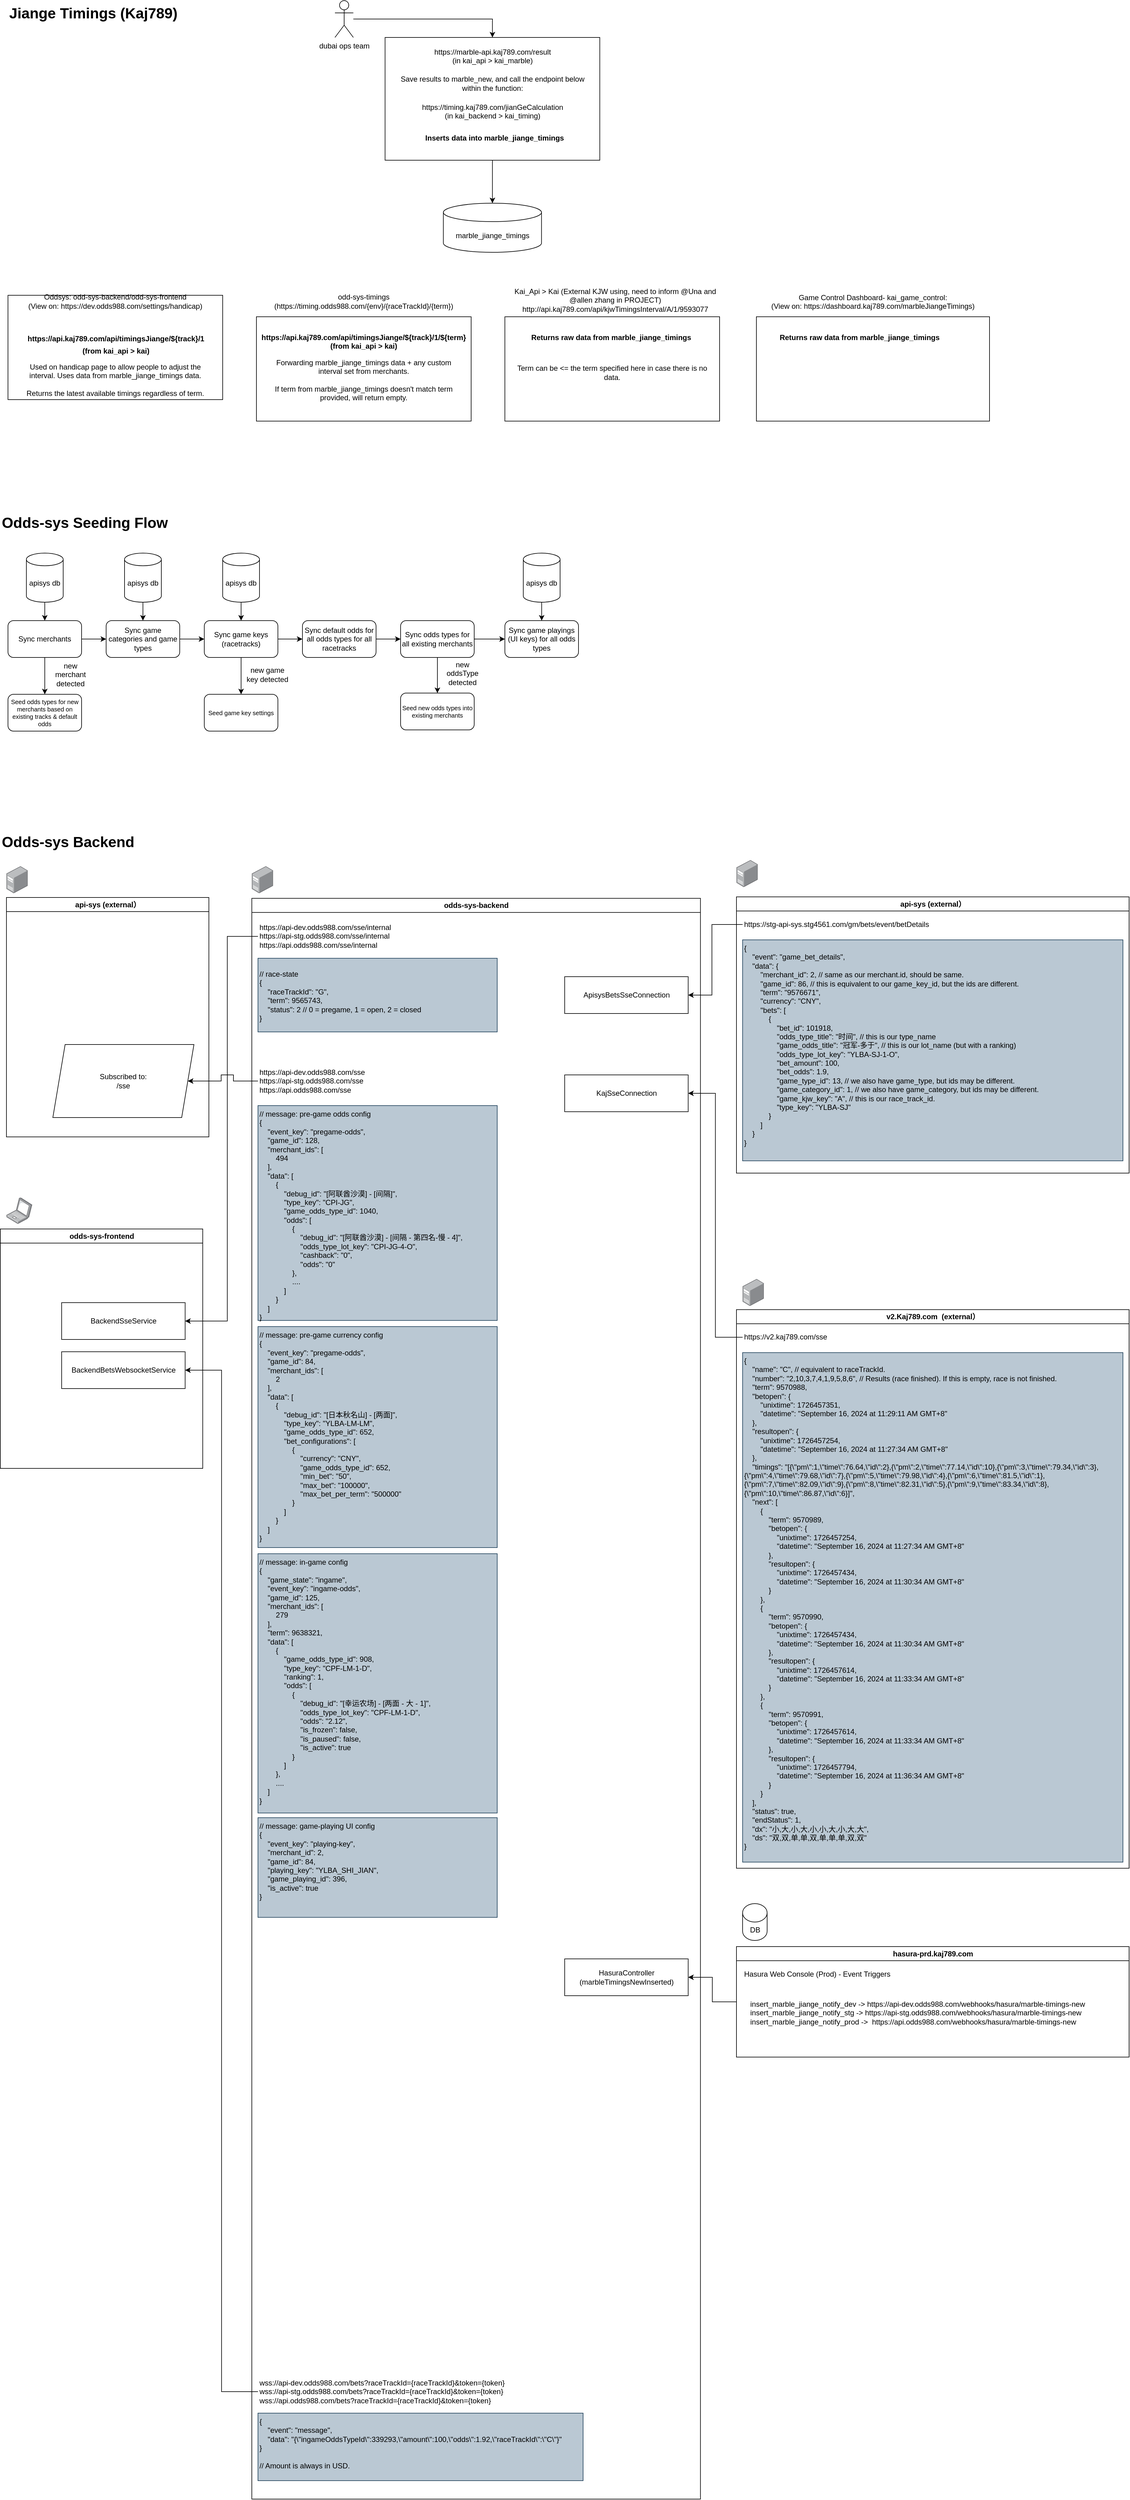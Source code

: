 <mxfile version="26.1.1">
  <diagram name="Page-1" id="a9Bd8awxfXG4mOf1hPGa">
    <mxGraphModel dx="7570" dy="5650" grid="1" gridSize="10" guides="1" tooltips="1" connect="1" arrows="1" fold="1" page="1" pageScale="1" pageWidth="850" pageHeight="1100" math="0" shadow="0">
      <root>
        <mxCell id="0" />
        <mxCell id="1" parent="0" />
        <mxCell id="6cosJ_ruShOTFv7M89cE-29" value="" style="rounded=0;whiteSpace=wrap;html=1;fontSize=11;" parent="1" vertex="1">
          <mxGeometry x="-85.29" y="-1550" width="350" height="200" as="geometry" />
        </mxCell>
        <mxCell id="RhFKpbfhdEMoOrh1-Fe3-15" value="odds-sys-backend" style="swimlane;whiteSpace=wrap;html=1;startSize=23;" parent="1" vertex="1">
          <mxGeometry x="-302.5" y="-147.6" width="731.3" height="2607.6" as="geometry" />
        </mxCell>
        <mxCell id="RhFKpbfhdEMoOrh1-Fe3-17" value="KajSseConnection" style="rounded=0;whiteSpace=wrap;html=1;" parent="RhFKpbfhdEMoOrh1-Fe3-15" vertex="1">
          <mxGeometry x="510" y="287.6" width="201.3" height="60" as="geometry" />
        </mxCell>
        <mxCell id="RhFKpbfhdEMoOrh1-Fe3-18" value="https://api-dev.odds988.com/sse/internal&lt;br&gt;https://api-stg.odds988.com/sse/internal&lt;br&gt;https://api.odds988.com/sse/internal" style="text;align=left;verticalAlign=middle;whiteSpace=wrap;rounded=0;html=1;" parent="RhFKpbfhdEMoOrh1-Fe3-15" vertex="1">
          <mxGeometry x="10" y="32" width="260" height="60" as="geometry" />
        </mxCell>
        <mxCell id="12gwARSlPllt_peua3XU-6" value="&lt;p style=&quot;&quot;&gt;&lt;font face=&quot;Helvetica&quot;&gt;&lt;span style=&quot;white-space: pre;&quot;&gt;// race-state&lt;br&gt;{&lt;br&gt;&lt;/span&gt;&lt;span style=&quot;white-space: pre;&quot;&gt;    &quot;raceTrackId&quot;: &quot;G&quot;,&lt;br&gt;&lt;/span&gt;&lt;span style=&quot;white-space: pre;&quot;&gt;    &quot;term&quot;: 9565743,&lt;br&gt;&lt;/span&gt;&lt;span style=&quot;white-space: pre;&quot;&gt;    &quot;status&quot;: 2 // 0 = pregame, 1 = open, 2 = closed&lt;br/&gt;&lt;/span&gt;&lt;span style=&quot;white-space: pre;&quot;&gt;}&lt;/span&gt;&lt;/font&gt;&lt;/p&gt;" style="text;overflow=hidden;rounded=0;whiteSpace=wrap;fillColor=#bac8d3;strokeColor=#23445d;html=1;fontColor=default;" parent="RhFKpbfhdEMoOrh1-Fe3-15" vertex="1">
          <mxGeometry x="10" y="97.6" width="390" height="120" as="geometry" />
        </mxCell>
        <mxCell id="12gwARSlPllt_peua3XU-7" value="// message: pre-game odds config&lt;br&gt;&lt;div&gt;{&lt;/div&gt;&lt;div&gt;&amp;nbsp; &amp;nbsp; &quot;event_key&quot;: &quot;pregame-odds&quot;,&lt;/div&gt;&lt;div&gt;&amp;nbsp; &amp;nbsp; &quot;game_id&quot;: 128,&lt;/div&gt;&lt;div&gt;&amp;nbsp; &amp;nbsp; &quot;merchant_ids&quot;: [&lt;/div&gt;&lt;div&gt;&amp;nbsp; &amp;nbsp; &amp;nbsp; &amp;nbsp; 494&lt;/div&gt;&lt;div&gt;&amp;nbsp; &amp;nbsp; ],&lt;/div&gt;&lt;div&gt;&amp;nbsp; &amp;nbsp; &quot;data&quot;: [&lt;/div&gt;&lt;div&gt;&amp;nbsp; &amp;nbsp; &amp;nbsp; &amp;nbsp; {&lt;/div&gt;&lt;div&gt;&amp;nbsp; &amp;nbsp; &amp;nbsp; &amp;nbsp; &amp;nbsp; &amp;nbsp; &quot;debug_id&quot;: &quot;[阿联酋沙漠] - [间隔]&quot;,&lt;/div&gt;&lt;div&gt;&amp;nbsp; &amp;nbsp; &amp;nbsp; &amp;nbsp; &amp;nbsp; &amp;nbsp; &quot;type_key&quot;: &quot;CPI-JG&quot;,&lt;/div&gt;&lt;div&gt;&amp;nbsp; &amp;nbsp; &amp;nbsp; &amp;nbsp; &amp;nbsp; &amp;nbsp; &quot;game_odds_type_id&quot;: 1040,&lt;/div&gt;&lt;div&gt;&amp;nbsp; &amp;nbsp; &amp;nbsp; &amp;nbsp; &amp;nbsp; &amp;nbsp; &quot;odds&quot;: [&lt;/div&gt;&lt;div&gt;&amp;nbsp; &amp;nbsp; &amp;nbsp; &amp;nbsp; &amp;nbsp; &amp;nbsp; &amp;nbsp; &amp;nbsp; {&lt;/div&gt;&lt;div&gt;&amp;nbsp; &amp;nbsp; &amp;nbsp; &amp;nbsp; &amp;nbsp; &amp;nbsp; &amp;nbsp; &amp;nbsp; &amp;nbsp; &amp;nbsp; &quot;debug_id&quot;: &quot;[阿联酋沙漠] - [间隔 - 第四名-慢 - 4]&quot;,&lt;/div&gt;&lt;div&gt;&amp;nbsp; &amp;nbsp; &amp;nbsp; &amp;nbsp; &amp;nbsp; &amp;nbsp; &amp;nbsp; &amp;nbsp; &amp;nbsp; &amp;nbsp; &quot;odds_type_lot_key&quot;: &quot;CPI-JG-4-O&quot;,&lt;/div&gt;&lt;div&gt;&amp;nbsp; &amp;nbsp; &amp;nbsp; &amp;nbsp; &amp;nbsp; &amp;nbsp; &amp;nbsp; &amp;nbsp; &amp;nbsp; &amp;nbsp; &quot;cashback&quot;: &quot;0&quot;,&lt;/div&gt;&lt;div&gt;&amp;nbsp; &amp;nbsp; &amp;nbsp; &amp;nbsp; &amp;nbsp; &amp;nbsp; &amp;nbsp; &amp;nbsp; &amp;nbsp; &amp;nbsp; &quot;odds&quot;: &quot;0&quot;&lt;/div&gt;&lt;div&gt;&amp;nbsp; &amp;nbsp; &amp;nbsp; &amp;nbsp; &amp;nbsp; &amp;nbsp; &amp;nbsp; &amp;nbsp; },&lt;/div&gt;&lt;div&gt;&amp;nbsp; &amp;nbsp; &amp;nbsp; &amp;nbsp; &amp;nbsp; &amp;nbsp; &amp;nbsp; &amp;nbsp; ....&lt;/div&gt;&lt;div&gt;&amp;nbsp; &amp;nbsp; &amp;nbsp; &amp;nbsp; &amp;nbsp; &amp;nbsp; ]&lt;/div&gt;&lt;div&gt;&amp;nbsp; &amp;nbsp; &amp;nbsp; &amp;nbsp; }&lt;/div&gt;&lt;div&gt;&amp;nbsp; &amp;nbsp; ]&lt;/div&gt;&lt;div&gt;}&lt;/div&gt;" style="text;overflow=hidden;rounded=0;whiteSpace=wrap;fillColor=#bac8d3;strokeColor=#23445d;html=1;" parent="RhFKpbfhdEMoOrh1-Fe3-15" vertex="1">
          <mxGeometry x="10" y="337.6" width="390" height="350" as="geometry" />
        </mxCell>
        <mxCell id="12gwARSlPllt_peua3XU-8" value="// message: pre-game currency config&lt;br&gt;&lt;div&gt;{&lt;/div&gt;&lt;div&gt;&amp;nbsp; &amp;nbsp; &quot;event_key&quot;: &quot;pregame-odds&quot;,&lt;/div&gt;&lt;div&gt;&amp;nbsp; &amp;nbsp; &quot;game_id&quot;: 84,&lt;/div&gt;&lt;div&gt;&amp;nbsp; &amp;nbsp; &quot;merchant_ids&quot;: [&lt;/div&gt;&lt;div&gt;&amp;nbsp; &amp;nbsp; &amp;nbsp; &amp;nbsp; 2&lt;/div&gt;&lt;div&gt;&amp;nbsp; &amp;nbsp; ],&lt;/div&gt;&lt;div&gt;&amp;nbsp; &amp;nbsp; &quot;data&quot;: [&lt;/div&gt;&lt;div&gt;&amp;nbsp; &amp;nbsp; &amp;nbsp; &amp;nbsp; {&lt;/div&gt;&lt;div&gt;&amp;nbsp; &amp;nbsp; &amp;nbsp; &amp;nbsp; &amp;nbsp; &amp;nbsp; &quot;debug_id&quot;: &quot;[日本秋名山] - [两面]&quot;,&lt;/div&gt;&lt;div&gt;&amp;nbsp; &amp;nbsp; &amp;nbsp; &amp;nbsp; &amp;nbsp; &amp;nbsp; &quot;type_key&quot;: &quot;YLBA-LM-LM&quot;,&lt;/div&gt;&lt;div&gt;&amp;nbsp; &amp;nbsp; &amp;nbsp; &amp;nbsp; &amp;nbsp; &amp;nbsp; &quot;game_odds_type_id&quot;: 652,&lt;/div&gt;&lt;div&gt;&amp;nbsp; &amp;nbsp; &amp;nbsp; &amp;nbsp; &amp;nbsp; &amp;nbsp; &quot;bet_configurations&quot;: [&lt;/div&gt;&lt;div&gt;&amp;nbsp; &amp;nbsp; &amp;nbsp; &amp;nbsp; &amp;nbsp; &amp;nbsp; &amp;nbsp; &amp;nbsp; {&lt;/div&gt;&lt;div&gt;&amp;nbsp; &amp;nbsp; &amp;nbsp; &amp;nbsp; &amp;nbsp; &amp;nbsp; &amp;nbsp; &amp;nbsp; &amp;nbsp; &amp;nbsp; &quot;currency&quot;: &quot;CNY&quot;,&lt;/div&gt;&lt;div&gt;&amp;nbsp; &amp;nbsp; &amp;nbsp; &amp;nbsp; &amp;nbsp; &amp;nbsp; &amp;nbsp; &amp;nbsp; &amp;nbsp; &amp;nbsp; &quot;game_odds_type_id&quot;: 652,&lt;/div&gt;&lt;div&gt;&amp;nbsp; &amp;nbsp; &amp;nbsp; &amp;nbsp; &amp;nbsp; &amp;nbsp; &amp;nbsp; &amp;nbsp; &amp;nbsp; &amp;nbsp; &quot;min_bet&quot;: &quot;50&quot;,&lt;/div&gt;&lt;div&gt;&amp;nbsp; &amp;nbsp; &amp;nbsp; &amp;nbsp; &amp;nbsp; &amp;nbsp; &amp;nbsp; &amp;nbsp; &amp;nbsp; &amp;nbsp; &quot;max_bet&quot;: &quot;100000&quot;,&lt;/div&gt;&lt;div&gt;&amp;nbsp; &amp;nbsp; &amp;nbsp; &amp;nbsp; &amp;nbsp; &amp;nbsp; &amp;nbsp; &amp;nbsp; &amp;nbsp; &amp;nbsp; &quot;max_bet_per_term&quot;: &quot;500000&quot;&lt;/div&gt;&lt;div&gt;&amp;nbsp; &amp;nbsp; &amp;nbsp; &amp;nbsp; &amp;nbsp; &amp;nbsp; &amp;nbsp; &amp;nbsp; }&lt;/div&gt;&lt;div&gt;&amp;nbsp; &amp;nbsp; &amp;nbsp; &amp;nbsp; &amp;nbsp; &amp;nbsp; ]&lt;/div&gt;&lt;div&gt;&amp;nbsp; &amp;nbsp; &amp;nbsp; &amp;nbsp; }&lt;/div&gt;&lt;div&gt;&amp;nbsp; &amp;nbsp; ]&lt;/div&gt;&lt;div&gt;}&lt;/div&gt;" style="text;overflow=hidden;rounded=0;whiteSpace=wrap;fillColor=#bac8d3;strokeColor=#23445d;html=1;" parent="RhFKpbfhdEMoOrh1-Fe3-15" vertex="1">
          <mxGeometry x="10" y="697.6" width="390" height="360" as="geometry" />
        </mxCell>
        <mxCell id="12gwARSlPllt_peua3XU-9" value="// message: in-game config&lt;br&gt;&lt;div&gt;&lt;div&gt;{&lt;/div&gt;&lt;div&gt;&amp;nbsp; &amp;nbsp; &quot;game_state&quot;: &quot;ingame&quot;,&lt;/div&gt;&lt;div&gt;&amp;nbsp; &amp;nbsp; &quot;event_key&quot;: &quot;ingame-odds&quot;,&lt;/div&gt;&lt;div&gt;&amp;nbsp; &amp;nbsp; &quot;game_id&quot;: 125,&lt;/div&gt;&lt;div&gt;&amp;nbsp; &amp;nbsp; &quot;merchant_ids&quot;: [&lt;/div&gt;&lt;div&gt;&amp;nbsp; &amp;nbsp; &amp;nbsp; &amp;nbsp; 279&lt;/div&gt;&lt;div&gt;&amp;nbsp; &amp;nbsp; ],&lt;/div&gt;&lt;div&gt;&amp;nbsp; &amp;nbsp; &quot;term&quot;: 9638321,&lt;/div&gt;&lt;div&gt;&amp;nbsp; &amp;nbsp; &quot;data&quot;: [&lt;/div&gt;&lt;div&gt;&amp;nbsp; &amp;nbsp; &amp;nbsp; &amp;nbsp; {&lt;/div&gt;&lt;div&gt;&amp;nbsp; &amp;nbsp; &amp;nbsp; &amp;nbsp; &amp;nbsp; &amp;nbsp; &quot;game_odds_type_id&quot;: 908,&lt;/div&gt;&lt;div&gt;&amp;nbsp; &amp;nbsp; &amp;nbsp; &amp;nbsp; &amp;nbsp; &amp;nbsp; &quot;type_key&quot;: &quot;CPF-LM-1-D&quot;,&lt;/div&gt;&lt;div&gt;&amp;nbsp; &amp;nbsp; &amp;nbsp; &amp;nbsp; &amp;nbsp; &amp;nbsp; &quot;ranking&quot;: 1,&lt;/div&gt;&lt;div&gt;&amp;nbsp; &amp;nbsp; &amp;nbsp; &amp;nbsp; &amp;nbsp; &amp;nbsp; &quot;odds&quot;: [&lt;/div&gt;&lt;div&gt;&amp;nbsp; &amp;nbsp; &amp;nbsp; &amp;nbsp; &amp;nbsp; &amp;nbsp; &amp;nbsp; &amp;nbsp; {&lt;/div&gt;&lt;div&gt;&amp;nbsp; &amp;nbsp; &amp;nbsp; &amp;nbsp; &amp;nbsp; &amp;nbsp; &amp;nbsp; &amp;nbsp; &amp;nbsp; &amp;nbsp; &quot;debug_id&quot;: &quot;[幸运农场] - [两面 - 大 - 1]&quot;,&lt;/div&gt;&lt;div&gt;&amp;nbsp; &amp;nbsp; &amp;nbsp; &amp;nbsp; &amp;nbsp; &amp;nbsp; &amp;nbsp; &amp;nbsp; &amp;nbsp; &amp;nbsp; &quot;odds_type_lot_key&quot;: &quot;CPF-LM-1-D&quot;,&lt;/div&gt;&lt;div&gt;&amp;nbsp; &amp;nbsp; &amp;nbsp; &amp;nbsp; &amp;nbsp; &amp;nbsp; &amp;nbsp; &amp;nbsp; &amp;nbsp; &amp;nbsp; &quot;odds&quot;: &quot;2.12&quot;,&lt;/div&gt;&lt;div&gt;&amp;nbsp; &amp;nbsp; &amp;nbsp; &amp;nbsp; &amp;nbsp; &amp;nbsp; &amp;nbsp; &amp;nbsp; &amp;nbsp; &amp;nbsp; &quot;is_frozen&quot;: false,&lt;/div&gt;&lt;div&gt;&amp;nbsp; &amp;nbsp; &amp;nbsp; &amp;nbsp; &amp;nbsp; &amp;nbsp; &amp;nbsp; &amp;nbsp; &amp;nbsp; &amp;nbsp; &quot;is_paused&quot;: false,&lt;/div&gt;&lt;div&gt;&amp;nbsp; &amp;nbsp; &amp;nbsp; &amp;nbsp; &amp;nbsp; &amp;nbsp; &amp;nbsp; &amp;nbsp; &amp;nbsp; &amp;nbsp; &quot;is_active&quot;: true&lt;/div&gt;&lt;div&gt;&amp;nbsp; &amp;nbsp; &amp;nbsp; &amp;nbsp; &amp;nbsp; &amp;nbsp; &amp;nbsp; &amp;nbsp; }&lt;/div&gt;&lt;div&gt;&amp;nbsp; &amp;nbsp; &amp;nbsp; &amp;nbsp; &amp;nbsp; &amp;nbsp; ]&lt;/div&gt;&lt;div&gt;&amp;nbsp; &amp;nbsp; &amp;nbsp; &amp;nbsp; },&lt;/div&gt;&lt;div&gt;&amp;nbsp; &amp;nbsp; &amp;nbsp; &amp;nbsp; ....&lt;/div&gt;&lt;div&gt;&amp;nbsp; &amp;nbsp; ]&lt;/div&gt;&lt;div&gt;}&lt;/div&gt;&lt;/div&gt;" style="text;overflow=hidden;rounded=0;whiteSpace=wrap;fillColor=#bac8d3;strokeColor=#23445d;html=1;" parent="RhFKpbfhdEMoOrh1-Fe3-15" vertex="1">
          <mxGeometry x="10" y="1067.6" width="390" height="422.4" as="geometry" />
        </mxCell>
        <mxCell id="12gwARSlPllt_peua3XU-11" value="&lt;div&gt;{&lt;/div&gt;&lt;div&gt;&amp;nbsp; &amp;nbsp; &quot;event&quot;: &quot;message&quot;,&lt;/div&gt;&lt;div&gt;&amp;nbsp; &amp;nbsp; &quot;data&quot;: &quot;{\&quot;ingameOddsTypeId\&quot;:339293,\&quot;amount\&quot;:100,\&quot;odds\&quot;:1.92,\&quot;raceTrackId\&quot;:\&quot;C\&quot;}&quot;&lt;/div&gt;&lt;div&gt;}&lt;br&gt;&lt;br&gt;// Amount is always in USD.&lt;/div&gt;" style="text;overflow=hidden;rounded=0;whiteSpace=wrap;fillColor=#bac8d3;strokeColor=#23445d;html=1;" parent="RhFKpbfhdEMoOrh1-Fe3-15" vertex="1">
          <mxGeometry x="10" y="2467.6" width="530" height="110" as="geometry" />
        </mxCell>
        <mxCell id="12gwARSlPllt_peua3XU-12" value="&lt;div&gt;wss://api-dev.odds988.com/bets?raceTrackId={raceTrackId}&amp;amp;token={token}&lt;br&gt;wss://api-stg.odds988.com/bets?raceTrackId={raceTrackId}&amp;amp;token={token}&lt;br&gt;wss://api.odds988.com/bets?raceTrackId={raceTrackId}&amp;amp;token={token}&lt;br&gt;&lt;/div&gt;" style="text;html=1;align=left;verticalAlign=middle;whiteSpace=wrap;rounded=0;" parent="RhFKpbfhdEMoOrh1-Fe3-15" vertex="1">
          <mxGeometry x="10" y="2417.6" width="690" height="30" as="geometry" />
        </mxCell>
        <mxCell id="12gwARSlPllt_peua3XU-34" value="https://api-dev.odds988.com/sse&lt;br&gt;https://api-stg.odds988.com/sse&lt;br&gt;https://api.odds988.com/sse" style="text;align=left;verticalAlign=middle;whiteSpace=wrap;rounded=0;html=1;" parent="RhFKpbfhdEMoOrh1-Fe3-15" vertex="1">
          <mxGeometry x="10" y="267.6" width="220" height="60" as="geometry" />
        </mxCell>
        <mxCell id="_XhJAt9xaV3MbSmSUqA4-25" value="ApisysBetsSseConnection" style="rounded=0;whiteSpace=wrap;html=1;" parent="RhFKpbfhdEMoOrh1-Fe3-15" vertex="1">
          <mxGeometry x="510" y="127.6" width="201.3" height="60" as="geometry" />
        </mxCell>
        <mxCell id="X_T1SaOMzvIlwIMJYtU7-8" value="HasuraController&lt;br&gt;(marbleTimingsNewInserted)" style="rounded=0;whiteSpace=wrap;html=1;" parent="RhFKpbfhdEMoOrh1-Fe3-15" vertex="1">
          <mxGeometry x="510" y="1727.6" width="201.3" height="60" as="geometry" />
        </mxCell>
        <mxCell id="KO03NwvHs0SP7QdfRGSO-3" value="// message: game-playing UI config&lt;br&gt;&lt;div&gt;&lt;div&gt;{&lt;/div&gt;&lt;div&gt;&amp;nbsp; &amp;nbsp; &quot;event_key&quot;: &quot;playing-key&quot;,&lt;/div&gt;&lt;div&gt;&amp;nbsp; &amp;nbsp; &quot;merchant_id&quot;: 2,&lt;/div&gt;&lt;div&gt;&amp;nbsp; &amp;nbsp; &quot;game_id&quot;: 84,&lt;/div&gt;&lt;div&gt;&amp;nbsp; &amp;nbsp; &quot;playing_key&quot;: &quot;YLBA_SHI_JIAN&quot;,&lt;/div&gt;&lt;div&gt;&amp;nbsp; &amp;nbsp; &quot;game_playing_id&quot;: 396,&lt;/div&gt;&lt;div&gt;&amp;nbsp; &amp;nbsp; &quot;is_active&quot;: true&lt;/div&gt;&lt;div&gt;}&lt;/div&gt;&lt;/div&gt;" style="text;overflow=hidden;rounded=0;whiteSpace=wrap;fillColor=#bac8d3;strokeColor=#23445d;html=1;" vertex="1" parent="RhFKpbfhdEMoOrh1-Fe3-15">
          <mxGeometry x="10" y="1497.6" width="390" height="162.4" as="geometry" />
        </mxCell>
        <mxCell id="RhFKpbfhdEMoOrh1-Fe3-24" value="&lt;h1 style=&quot;margin-top: 0px;&quot;&gt;Odds-sys Backend&lt;/h1&gt;" style="text;html=1;whiteSpace=wrap;overflow=hidden;rounded=0;" parent="1" vertex="1">
          <mxGeometry x="-712.5" y="-260" width="400" height="50" as="geometry" />
        </mxCell>
        <mxCell id="RhFKpbfhdEMoOrh1-Fe3-25" value="v2.Kaj789.com&amp;nbsp;&amp;nbsp;(external）" style="swimlane;whiteSpace=wrap;html=1;startSize=23;" parent="1" vertex="1">
          <mxGeometry x="487.5" y="522.4" width="640" height="910" as="geometry" />
        </mxCell>
        <mxCell id="RhFKpbfhdEMoOrh1-Fe3-26" value="{&lt;br&gt;&amp;nbsp; &amp;nbsp; &quot;name&quot;: &quot;C&quot;, // equivalent to raceTrackId.&lt;br&gt;&amp;nbsp; &amp;nbsp; &quot;number&quot;: &quot;2,10,3,7,4,1,9,5,8,6&quot;, // Results (race finished). If this is empty, race is not finished.&lt;br&gt;&amp;nbsp; &amp;nbsp; &quot;term&quot;: 9570988,&lt;br&gt;&amp;nbsp; &amp;nbsp; &quot;betopen&quot;: {&lt;br&gt;&amp;nbsp; &amp;nbsp; &amp;nbsp; &amp;nbsp; &quot;unixtime&quot;: 1726457351,&lt;br&gt;&amp;nbsp; &amp;nbsp; &amp;nbsp; &amp;nbsp; &quot;datetime&quot;: &quot;September 16, 2024 at 11:29:11 AM GMT+8&quot;&lt;br&gt;&amp;nbsp; &amp;nbsp; },&lt;br&gt;&amp;nbsp; &amp;nbsp; &quot;resultopen&quot;: {&lt;br&gt;&amp;nbsp; &amp;nbsp; &amp;nbsp; &amp;nbsp; &quot;unixtime&quot;: 1726457254,&lt;br&gt;&amp;nbsp; &amp;nbsp; &amp;nbsp; &amp;nbsp; &quot;datetime&quot;: &quot;September 16, 2024 at 11:27:34 AM GMT+8&quot;&lt;br&gt;&amp;nbsp; &amp;nbsp; },&lt;br&gt;&amp;nbsp; &amp;nbsp; &quot;timings&quot;: &quot;[{\&quot;pm\&quot;:1,\&quot;time\&quot;:76.64,\&quot;id\&quot;:2},{\&quot;pm\&quot;:2,\&quot;time\&quot;:77.14,\&quot;id\&quot;:10},{\&quot;pm\&quot;:3,\&quot;time\&quot;:79.34,\&quot;id\&quot;:3},{\&quot;pm\&quot;:4,\&quot;time\&quot;:79.68,\&quot;id\&quot;:7},{\&quot;pm\&quot;:5,\&quot;time\&quot;:79.98,\&quot;id\&quot;:4},{\&quot;pm\&quot;:6,\&quot;time\&quot;:81.5,\&quot;id\&quot;:1},{\&quot;pm\&quot;:7,\&quot;time\&quot;:82.09,\&quot;id\&quot;:9},{\&quot;pm\&quot;:8,\&quot;time\&quot;:82.31,\&quot;id\&quot;:5},{\&quot;pm\&quot;:9,\&quot;time\&quot;:83.34,\&quot;id\&quot;:8},{\&quot;pm\&quot;:10,\&quot;time\&quot;:86.87,\&quot;id\&quot;:6}]&quot;,&lt;br&gt;&amp;nbsp; &amp;nbsp; &quot;next&quot;: [&lt;br&gt;&amp;nbsp; &amp;nbsp; &amp;nbsp; &amp;nbsp; {&lt;br&gt;&amp;nbsp; &amp;nbsp; &amp;nbsp; &amp;nbsp; &amp;nbsp; &amp;nbsp; &quot;term&quot;: 9570989,&lt;br&gt;&amp;nbsp; &amp;nbsp; &amp;nbsp; &amp;nbsp; &amp;nbsp; &amp;nbsp; &quot;betopen&quot;: {&lt;br&gt;&amp;nbsp; &amp;nbsp; &amp;nbsp; &amp;nbsp; &amp;nbsp; &amp;nbsp; &amp;nbsp; &amp;nbsp; &quot;unixtime&quot;: 1726457254,&lt;br&gt;&amp;nbsp; &amp;nbsp; &amp;nbsp; &amp;nbsp; &amp;nbsp; &amp;nbsp; &amp;nbsp; &amp;nbsp; &quot;datetime&quot;: &quot;September 16, 2024 at 11:27:34 AM GMT+8&quot;&lt;br&gt;&amp;nbsp; &amp;nbsp; &amp;nbsp; &amp;nbsp; &amp;nbsp; &amp;nbsp; },&lt;br&gt;&amp;nbsp; &amp;nbsp; &amp;nbsp; &amp;nbsp; &amp;nbsp; &amp;nbsp; &quot;resultopen&quot;: {&lt;br&gt;&amp;nbsp; &amp;nbsp; &amp;nbsp; &amp;nbsp; &amp;nbsp; &amp;nbsp; &amp;nbsp; &amp;nbsp; &quot;unixtime&quot;: 1726457434,&lt;br&gt;&amp;nbsp; &amp;nbsp; &amp;nbsp; &amp;nbsp; &amp;nbsp; &amp;nbsp; &amp;nbsp; &amp;nbsp; &quot;datetime&quot;: &quot;September 16, 2024 at 11:30:34 AM GMT+8&quot;&lt;br&gt;&amp;nbsp; &amp;nbsp; &amp;nbsp; &amp;nbsp; &amp;nbsp; &amp;nbsp; }&lt;br&gt;&amp;nbsp; &amp;nbsp; &amp;nbsp; &amp;nbsp; },&lt;br&gt;&amp;nbsp; &amp;nbsp; &amp;nbsp; &amp;nbsp; {&lt;br&gt;&amp;nbsp; &amp;nbsp; &amp;nbsp; &amp;nbsp; &amp;nbsp; &amp;nbsp; &quot;term&quot;: 9570990,&lt;br&gt;&amp;nbsp; &amp;nbsp; &amp;nbsp; &amp;nbsp; &amp;nbsp; &amp;nbsp; &quot;betopen&quot;: {&lt;br&gt;&amp;nbsp; &amp;nbsp; &amp;nbsp; &amp;nbsp; &amp;nbsp; &amp;nbsp; &amp;nbsp; &amp;nbsp; &quot;unixtime&quot;: 1726457434,&lt;br&gt;&amp;nbsp; &amp;nbsp; &amp;nbsp; &amp;nbsp; &amp;nbsp; &amp;nbsp; &amp;nbsp; &amp;nbsp; &quot;datetime&quot;: &quot;September 16, 2024 at 11:30:34 AM GMT+8&quot;&lt;br&gt;&amp;nbsp; &amp;nbsp; &amp;nbsp; &amp;nbsp; &amp;nbsp; &amp;nbsp; },&lt;br&gt;&amp;nbsp; &amp;nbsp; &amp;nbsp; &amp;nbsp; &amp;nbsp; &amp;nbsp; &quot;resultopen&quot;: {&lt;br&gt;&amp;nbsp; &amp;nbsp; &amp;nbsp; &amp;nbsp; &amp;nbsp; &amp;nbsp; &amp;nbsp; &amp;nbsp; &quot;unixtime&quot;: 1726457614,&lt;br&gt;&amp;nbsp; &amp;nbsp; &amp;nbsp; &amp;nbsp; &amp;nbsp; &amp;nbsp; &amp;nbsp; &amp;nbsp; &quot;datetime&quot;: &quot;September 16, 2024 at 11:33:34 AM GMT+8&quot;&lt;br&gt;&amp;nbsp; &amp;nbsp; &amp;nbsp; &amp;nbsp; &amp;nbsp; &amp;nbsp; }&lt;br&gt;&amp;nbsp; &amp;nbsp; &amp;nbsp; &amp;nbsp; },&lt;br&gt;&amp;nbsp; &amp;nbsp; &amp;nbsp; &amp;nbsp; {&lt;br&gt;&amp;nbsp; &amp;nbsp; &amp;nbsp; &amp;nbsp; &amp;nbsp; &amp;nbsp; &quot;term&quot;: 9570991,&lt;br&gt;&amp;nbsp; &amp;nbsp; &amp;nbsp; &amp;nbsp; &amp;nbsp; &amp;nbsp; &quot;betopen&quot;: {&lt;br&gt;&amp;nbsp; &amp;nbsp; &amp;nbsp; &amp;nbsp; &amp;nbsp; &amp;nbsp; &amp;nbsp; &amp;nbsp; &quot;unixtime&quot;: 1726457614,&lt;br&gt;&amp;nbsp; &amp;nbsp; &amp;nbsp; &amp;nbsp; &amp;nbsp; &amp;nbsp; &amp;nbsp; &amp;nbsp; &quot;datetime&quot;: &quot;September 16, 2024 at 11:33:34 AM GMT+8&quot;&lt;br&gt;&amp;nbsp; &amp;nbsp; &amp;nbsp; &amp;nbsp; &amp;nbsp; &amp;nbsp; },&lt;br&gt;&amp;nbsp; &amp;nbsp; &amp;nbsp; &amp;nbsp; &amp;nbsp; &amp;nbsp; &quot;resultopen&quot;: {&lt;br&gt;&amp;nbsp; &amp;nbsp; &amp;nbsp; &amp;nbsp; &amp;nbsp; &amp;nbsp; &amp;nbsp; &amp;nbsp; &quot;unixtime&quot;: 1726457794,&lt;br&gt;&amp;nbsp; &amp;nbsp; &amp;nbsp; &amp;nbsp; &amp;nbsp; &amp;nbsp; &amp;nbsp; &amp;nbsp; &quot;datetime&quot;: &quot;September 16, 2024 at 11:36:34 AM GMT+8&quot;&lt;br&gt;&amp;nbsp; &amp;nbsp; &amp;nbsp; &amp;nbsp; &amp;nbsp; &amp;nbsp; }&lt;br&gt;&amp;nbsp; &amp;nbsp; &amp;nbsp; &amp;nbsp; }&lt;br&gt;&amp;nbsp; &amp;nbsp; ],&lt;br&gt;&amp;nbsp; &amp;nbsp; &quot;status&quot;: true,&lt;br&gt;&amp;nbsp; &amp;nbsp; &quot;endStatus&quot;: 1,&lt;br&gt;&amp;nbsp; &amp;nbsp; &quot;dx&quot;: &quot;小,大,小,大,小,小,大,小,大,大&quot;,&lt;br&gt;&amp;nbsp; &amp;nbsp; &quot;ds&quot;: &quot;双,双,单,单,双,单,单,单,双,双&quot;&lt;br&gt;}" style="text;overflow=hidden;rounded=0;whiteSpace=wrap;fillColor=#bac8d3;strokeColor=#23445d;html=1;" parent="RhFKpbfhdEMoOrh1-Fe3-25" vertex="1">
          <mxGeometry x="10" y="70" width="620" height="830" as="geometry" />
        </mxCell>
        <UserObject label="https://v2.kaj789.com/sse" link="&#xa;&lt;div style=&quot;color: #cccccc;background-color: #1f1f1f;font-family: Consolas, &#39;Courier New&#39;, monospace;font-weight: normal;font-size: 14px;line-height: 19px;white-space: pre;&quot;&gt;&lt;div&gt;&lt;span style=&quot;color: #cccccc;&quot;&gt;wss://ws.dhhyyp.com/live?&lt;/span&gt;&lt;span style=&quot;color: #569cd6;&quot;&gt;token&lt;/span&gt;&lt;span style=&quot;color: #cccccc;&quot;&gt;=&lt;/span&gt;&lt;/div&gt;&lt;/div&gt;&#xa;&#xa;" id="RhFKpbfhdEMoOrh1-Fe3-27">
          <mxCell style="text;align=left;verticalAlign=middle;whiteSpace=wrap;rounded=0;html=1;" parent="RhFKpbfhdEMoOrh1-Fe3-25" vertex="1">
            <mxGeometry x="10" y="30" width="250" height="30" as="geometry" />
          </mxCell>
        </UserObject>
        <mxCell id="12gwARSlPllt_peua3XU-16" value="odds-sys-frontend" style="swimlane;whiteSpace=wrap;html=1;startSize=23;" parent="1" vertex="1">
          <mxGeometry x="-712.5" y="391" width="330" height="390" as="geometry" />
        </mxCell>
        <mxCell id="12gwARSlPllt_peua3XU-17" value="BackendBetsWebsocketService" style="rounded=0;whiteSpace=wrap;html=1;" parent="12gwARSlPllt_peua3XU-16" vertex="1">
          <mxGeometry x="100" y="200" width="201.3" height="60" as="geometry" />
        </mxCell>
        <mxCell id="12gwARSlPllt_peua3XU-18" value="BackendSseService" style="rounded=0;whiteSpace=wrap;html=1;" parent="12gwARSlPllt_peua3XU-16" vertex="1">
          <mxGeometry x="100" y="120" width="201.3" height="60" as="geometry" />
        </mxCell>
        <mxCell id="12gwARSlPllt_peua3XU-29" style="edgeStyle=orthogonalEdgeStyle;rounded=0;orthogonalLoop=1;jettySize=auto;html=1;exitX=0;exitY=0.5;exitDx=0;exitDy=0;entryX=1;entryY=0.5;entryDx=0;entryDy=0;" parent="1" source="12gwARSlPllt_peua3XU-12" target="12gwARSlPllt_peua3XU-17" edge="1">
          <mxGeometry relative="1" as="geometry" />
        </mxCell>
        <mxCell id="12gwARSlPllt_peua3XU-27" value="" style="image;points=[];aspect=fixed;html=1;align=center;shadow=0;dashed=0;image=img/lib/allied_telesis/computer_and_terminals/Laptop.svg;" parent="1" vertex="1">
          <mxGeometry x="-702.5" y="340" width="42" height="42.6" as="geometry" />
        </mxCell>
        <mxCell id="RhFKpbfhdEMoOrh1-Fe3-19" value="" style="image;points=[];aspect=fixed;html=1;align=center;shadow=0;dashed=0;image=img/lib/allied_telesis/computer_and_terminals/Server_Desktop.svg;fontSize=13;" parent="1" vertex="1">
          <mxGeometry x="-302.5" y="-200" width="34.71" height="44" as="geometry" />
        </mxCell>
        <mxCell id="12gwARSlPllt_peua3XU-32" value="" style="image;points=[];aspect=fixed;html=1;align=center;shadow=0;dashed=0;image=img/lib/allied_telesis/computer_and_terminals/Server_Desktop.svg;fontSize=13;" parent="1" vertex="1">
          <mxGeometry x="497.5" y="472.4" width="34.71" height="44" as="geometry" />
        </mxCell>
        <mxCell id="_XhJAt9xaV3MbSmSUqA4-2" value="api-sys (external）" style="swimlane;whiteSpace=wrap;html=1;startSize=23;" parent="1" vertex="1">
          <mxGeometry x="-702.5" y="-149" width="330" height="390" as="geometry" />
        </mxCell>
        <mxCell id="_XhJAt9xaV3MbSmSUqA4-9" value="Subscribed to:&lt;br&gt;/sse" style="shape=parallelogram;perimeter=parallelogramPerimeter;whiteSpace=wrap;html=1;fixedSize=1;" parent="_XhJAt9xaV3MbSmSUqA4-2" vertex="1">
          <mxGeometry x="75.65" y="239.5" width="230" height="119" as="geometry" />
        </mxCell>
        <mxCell id="_XhJAt9xaV3MbSmSUqA4-6" value="" style="image;points=[];aspect=fixed;html=1;align=center;shadow=0;dashed=0;image=img/lib/allied_telesis/computer_and_terminals/Server_Desktop.svg;fontSize=13;" parent="1" vertex="1">
          <mxGeometry x="-702.5" y="-200" width="34.71" height="44" as="geometry" />
        </mxCell>
        <mxCell id="_XhJAt9xaV3MbSmSUqA4-7" style="edgeStyle=orthogonalEdgeStyle;rounded=0;orthogonalLoop=1;jettySize=auto;html=1;entryX=1;entryY=0.5;entryDx=0;entryDy=0;exitX=0;exitY=0.5;exitDx=0;exitDy=0;" parent="1" source="12gwARSlPllt_peua3XU-34" target="_XhJAt9xaV3MbSmSUqA4-9" edge="1">
          <mxGeometry relative="1" as="geometry">
            <mxPoint x="-436.85" y="-78.3" as="targetPoint" />
            <mxPoint x="-312.5" y="150" as="sourcePoint" />
            <Array as="points">
              <mxPoint x="-332.5" y="150" />
              <mxPoint x="-332.5" y="140" />
              <mxPoint x="-352.5" y="140" />
              <mxPoint x="-352.5" y="150" />
            </Array>
          </mxGeometry>
        </mxCell>
        <mxCell id="_XhJAt9xaV3MbSmSUqA4-8" style="edgeStyle=orthogonalEdgeStyle;rounded=0;orthogonalLoop=1;jettySize=auto;html=1;exitX=0;exitY=0.5;exitDx=0;exitDy=0;entryX=1;entryY=0.5;entryDx=0;entryDy=0;" parent="1" source="RhFKpbfhdEMoOrh1-Fe3-18" target="12gwARSlPllt_peua3XU-18" edge="1">
          <mxGeometry relative="1" as="geometry">
            <Array as="points">
              <mxPoint x="-342.5" y="-86" />
              <mxPoint x="-342.5" y="541" />
            </Array>
          </mxGeometry>
        </mxCell>
        <mxCell id="_XhJAt9xaV3MbSmSUqA4-11" value="api-sys (external）" style="swimlane;whiteSpace=wrap;html=1;startSize=23;" parent="1" vertex="1">
          <mxGeometry x="487.5" y="-150" width="640" height="450" as="geometry" />
        </mxCell>
        <mxCell id="_XhJAt9xaV3MbSmSUqA4-12" value="&lt;div&gt;{&lt;/div&gt;&lt;div&gt;&amp;nbsp; &amp;nbsp; &quot;event&quot;: &quot;game_bet_details&quot;,&lt;/div&gt;&lt;div&gt;&amp;nbsp; &amp;nbsp; &quot;data&quot;: {&lt;/div&gt;&lt;div&gt;&amp;nbsp; &amp;nbsp; &amp;nbsp; &amp;nbsp; &quot;merchant_id&quot;: 2, // same as our merchant.id, should be same.&lt;/div&gt;&lt;div&gt;&amp;nbsp; &amp;nbsp; &amp;nbsp; &amp;nbsp; &quot;game_id&quot;: 86, // this is equivalent to our game_key_id, but the ids are different.&lt;/div&gt;&lt;div&gt;&amp;nbsp; &amp;nbsp; &amp;nbsp; &amp;nbsp; &quot;term&quot;: &quot;9576671&quot;,&lt;/div&gt;&lt;div&gt;&amp;nbsp; &amp;nbsp; &amp;nbsp; &amp;nbsp; &quot;currency&quot;: &quot;CNY&quot;,&amp;nbsp;&lt;/div&gt;&lt;div&gt;&amp;nbsp; &amp;nbsp; &amp;nbsp; &amp;nbsp; &quot;bets&quot;: [&lt;/div&gt;&lt;div&gt;&amp;nbsp; &amp;nbsp; &amp;nbsp; &amp;nbsp; &amp;nbsp; &amp;nbsp; {&lt;/div&gt;&lt;div&gt;&amp;nbsp; &amp;nbsp; &amp;nbsp; &amp;nbsp; &amp;nbsp; &amp;nbsp; &amp;nbsp; &amp;nbsp; &quot;bet_id&quot;: 101918,&lt;/div&gt;&lt;div&gt;&amp;nbsp; &amp;nbsp; &amp;nbsp; &amp;nbsp; &amp;nbsp; &amp;nbsp; &amp;nbsp; &amp;nbsp; &quot;odds_type_title&quot;: &quot;时间&quot;, // this is our type_name&lt;/div&gt;&lt;div&gt;&amp;nbsp; &amp;nbsp; &amp;nbsp; &amp;nbsp; &amp;nbsp; &amp;nbsp; &amp;nbsp; &amp;nbsp; &quot;game_odds_title&quot;: &quot;冠军-多于&quot;, // this is our lot_name (but with a ranking)&lt;/div&gt;&lt;div&gt;&amp;nbsp; &amp;nbsp; &amp;nbsp; &amp;nbsp; &amp;nbsp; &amp;nbsp; &amp;nbsp; &amp;nbsp; &quot;odds_type_lot_key&quot;: &quot;YLBA-SJ-1-O&quot;,&lt;/div&gt;&lt;div&gt;&amp;nbsp; &amp;nbsp; &amp;nbsp; &amp;nbsp; &amp;nbsp; &amp;nbsp; &amp;nbsp; &amp;nbsp; &quot;bet_amount&quot;: 100,&lt;/div&gt;&lt;div&gt;&amp;nbsp; &amp;nbsp; &amp;nbsp; &amp;nbsp; &amp;nbsp; &amp;nbsp; &amp;nbsp; &amp;nbsp; &quot;bet_odds&quot;: 1.9,&lt;/div&gt;&lt;div&gt;&amp;nbsp; &amp;nbsp; &amp;nbsp; &amp;nbsp; &amp;nbsp; &amp;nbsp; &amp;nbsp; &amp;nbsp; &quot;game_type_id&quot;: 13, // we also have game_type, but ids may be different.&lt;/div&gt;&lt;div&gt;&amp;nbsp; &amp;nbsp; &amp;nbsp; &amp;nbsp; &amp;nbsp; &amp;nbsp; &amp;nbsp; &amp;nbsp; &quot;game_category_id&quot;: 1, // we also have game_category, but ids may be different.&lt;/div&gt;&lt;div&gt;&amp;nbsp; &amp;nbsp; &amp;nbsp; &amp;nbsp; &amp;nbsp; &amp;nbsp; &amp;nbsp; &amp;nbsp; &quot;game_kjw_key&quot;: &quot;A&quot;, // this is our race_track_id.&lt;/div&gt;&lt;div&gt;&amp;nbsp; &amp;nbsp; &amp;nbsp; &amp;nbsp; &amp;nbsp; &amp;nbsp; &amp;nbsp; &amp;nbsp; &quot;type_key&quot;: &quot;YLBA-SJ&quot;&lt;/div&gt;&lt;div&gt;&amp;nbsp; &amp;nbsp; &amp;nbsp; &amp;nbsp; &amp;nbsp; &amp;nbsp; }&lt;/div&gt;&lt;div&gt;&amp;nbsp; &amp;nbsp; &amp;nbsp; &amp;nbsp; ]&lt;/div&gt;&lt;div&gt;&amp;nbsp; &amp;nbsp; }&lt;/div&gt;&lt;div&gt;}&lt;/div&gt;" style="text;overflow=hidden;rounded=0;whiteSpace=wrap;html=1;fillColor=#bac8d3;strokeColor=#23445d;" parent="_XhJAt9xaV3MbSmSUqA4-11" vertex="1">
          <mxGeometry x="10" y="70" width="620" height="360" as="geometry" />
        </mxCell>
        <UserObject label="https://stg-api-sys.stg4561.com/gm/bets/event/betDetails" link="&#xa;&lt;div style=&quot;color: #cccccc;background-color: #1f1f1f;font-family: Consolas, &#39;Courier New&#39;, monospace;font-weight: normal;font-size: 14px;line-height: 19px;white-space: pre;&quot;&gt;&lt;div&gt;&lt;span style=&quot;color: #cccccc;&quot;&gt;wss://ws.dhhyyp.com/live?&lt;/span&gt;&lt;span style=&quot;color: #569cd6;&quot;&gt;token&lt;/span&gt;&lt;span style=&quot;color: #cccccc;&quot;&gt;=&lt;/span&gt;&lt;/div&gt;&lt;/div&gt;&#xa;&#xa;" id="_XhJAt9xaV3MbSmSUqA4-13">
          <mxCell style="text;align=left;verticalAlign=middle;whiteSpace=wrap;rounded=0;html=1;" parent="_XhJAt9xaV3MbSmSUqA4-11" vertex="1">
            <mxGeometry x="10" y="30" width="400" height="30" as="geometry" />
          </mxCell>
        </UserObject>
        <mxCell id="_XhJAt9xaV3MbSmSUqA4-14" value="" style="image;points=[];aspect=fixed;html=1;align=center;shadow=0;dashed=0;image=img/lib/allied_telesis/computer_and_terminals/Server_Desktop.svg;fontSize=13;" parent="1" vertex="1">
          <mxGeometry x="487.5" y="-210" width="34.71" height="44" as="geometry" />
        </mxCell>
        <mxCell id="6cosJ_ruShOTFv7M89cE-2" value="" style="rounded=0;whiteSpace=wrap;html=1;" parent="1" vertex="1">
          <mxGeometry x="-700" y="-1130" width="350" height="170" as="geometry" />
        </mxCell>
        <mxCell id="6cosJ_ruShOTFv7M89cE-3" value="Oddsys: odd-sys-backend/odd-sys-frontend&lt;br&gt;(View on: https://dev.odds988.com/settings/handicap)" style="text;html=1;align=center;verticalAlign=middle;whiteSpace=wrap;rounded=0;" parent="1" vertex="1">
          <mxGeometry x="-685" y="-1135" width="320" height="30" as="geometry" />
        </mxCell>
        <UserObject label="&lt;div style=&quot;font-family: Consolas, &amp;quot;Courier New&amp;quot;, monospace; font-weight: normal; font-size: 10px; line-height: 19px; white-space: pre;&quot;&gt;&lt;div style=&quot;font-size: 10px;&quot;&gt;&lt;span style=&quot;font-family: Helvetica; font-size: 12px; font-weight: 700; white-space: normal;&quot;&gt;https://api.kaj789.com/api/timingsJiange/${track}/1&lt;br&gt;&lt;div style=&quot;text-align: center;&quot;&gt;(from kai_api &amp;gt; kai)&lt;/div&gt;&lt;/span&gt;&lt;/div&gt;&lt;/div&gt;" link="&lt;div style=&quot;color: #cccccc;background-color: #1f1f1f;font-family: Consolas, &#39;Courier New&#39;, monospace;font-weight: normal;font-size: 14px;line-height: 19px;white-space: pre;&quot;&gt;&lt;div&gt;&lt;span style=&quot;color: #ce9178;&quot;&gt;https://api.kaj789.com/api/timingsInterval/&lt;/span&gt;&lt;span style=&quot;color: #569cd6;&quot;&gt;${&lt;/span&gt;&lt;span style=&quot;color: #4fc1ff;&quot;&gt;raceTrackId&lt;/span&gt;&lt;span style=&quot;color: #569cd6;&quot;&gt;}&lt;/span&gt;&lt;span style=&quot;color: #ce9178;&quot;&gt;/1&lt;/span&gt;&lt;/div&gt;&lt;/div&gt;" id="6cosJ_ruShOTFv7M89cE-5">
          <mxCell style="text;whiteSpace=wrap;html=1;fontSize=10;fontColor=default;labelBackgroundColor=default;" parent="1" vertex="1">
            <mxGeometry x="-670" y="-1075" width="315" height="45" as="geometry" />
          </mxCell>
        </UserObject>
        <mxCell id="6cosJ_ruShOTFv7M89cE-6" value="Used on handicap page to allow people to adjust the interval. Uses data from marble_jiange_timings data.&lt;br&gt;&lt;br&gt;Returns the latest available timings regardless of term." style="text;html=1;align=center;verticalAlign=middle;whiteSpace=wrap;rounded=0;" parent="1" vertex="1">
          <mxGeometry x="-685" y="-1018.75" width="320" height="52.5" as="geometry" />
        </mxCell>
        <mxCell id="6cosJ_ruShOTFv7M89cE-7" value="odd-sys-timings&lt;br&gt;(https://timing.odds988.com/{env}/{raceTrackId}/{term})" style="text;html=1;align=center;verticalAlign=middle;whiteSpace=wrap;rounded=0;" parent="1" vertex="1">
          <mxGeometry x="-280" y="-1135" width="320" height="30" as="geometry" />
        </mxCell>
        <UserObject label="Kai_Api &amp;gt; Kai (External KJW using, need to inform @Una and @allen zhang in PROJECT)&lt;br&gt;http://api.kaj789.com/api/kjwTimingsInterval/A/1/9593077" link="http://api.kaj789.com/api/kjwTimingsInterval/A/1/9593077" id="6cosJ_ruShOTFv7M89cE-8">
          <mxCell style="text;whiteSpace=wrap;html=1;align=center;" parent="1" vertex="1">
            <mxGeometry x="120" y="-1150" width="340" height="40" as="geometry" />
          </mxCell>
        </UserObject>
        <mxCell id="6cosJ_ruShOTFv7M89cE-9" value="" style="rounded=0;whiteSpace=wrap;html=1;" parent="1" vertex="1">
          <mxGeometry x="-295" y="-1095" width="350" height="170" as="geometry" />
        </mxCell>
        <mxCell id="6cosJ_ruShOTFv7M89cE-10" value="Forwarding marble_jiange_timings data + any custom interval set from merchants.&lt;br&gt;&lt;div&gt;&lt;br&gt;If term from marble_jiange_timings doesn&#39;t match term provided, will return empty.&lt;/div&gt;" style="text;html=1;align=center;verticalAlign=middle;whiteSpace=wrap;rounded=0;" parent="1" vertex="1">
          <mxGeometry x="-280" y="-1025" width="320" height="65" as="geometry" />
        </mxCell>
        <UserObject label="https://api.kaj789.com/api/timingsJiange/${track}/1/${term}&#xa;(from kai_api &gt; kai)" link="https://api.kaj789.com/api/timingsJiange/${track}/1/${term}" id="6cosJ_ruShOTFv7M89cE-11">
          <mxCell style="text;whiteSpace=wrap;fontStyle=1;align=center;" parent="1" vertex="1">
            <mxGeometry x="-290" y="-1075" width="340" height="40" as="geometry" />
          </mxCell>
        </UserObject>
        <mxCell id="6cosJ_ruShOTFv7M89cE-13" value="" style="rounded=0;whiteSpace=wrap;html=1;" parent="1" vertex="1">
          <mxGeometry x="110" y="-1095" width="350" height="170" as="geometry" />
        </mxCell>
        <UserObject label="Returns raw data from marble_jiange_timings " link="https://api.kaj789.com/api/timingsJiange/${track}/1/${term}" id="6cosJ_ruShOTFv7M89cE-14">
          <mxCell style="text;whiteSpace=wrap;fontStyle=1;align=center;" parent="1" vertex="1">
            <mxGeometry x="115" y="-1075" width="340" height="40" as="geometry" />
          </mxCell>
        </UserObject>
        <UserObject label="Game Control Dashboard- kai_game_control:&lt;br&gt;(View on: https://dashboard.kaj789.com/marbleJiangeTimings)" link="http://api.kaj789.com/api/kjwTimingsInterval/A/1/9593077" id="6cosJ_ruShOTFv7M89cE-16">
          <mxCell style="text;whiteSpace=wrap;html=1;align=center;" parent="1" vertex="1">
            <mxGeometry x="540" y="-1140" width="340" height="40" as="geometry" />
          </mxCell>
        </UserObject>
        <mxCell id="6cosJ_ruShOTFv7M89cE-17" value="" style="rounded=0;whiteSpace=wrap;html=1;" parent="1" vertex="1">
          <mxGeometry x="520" y="-1095" width="380" height="170" as="geometry" />
        </mxCell>
        <UserObject label="Returns raw data from marble_jiange_timings " link="https://api.kaj789.com/api/timingsJiange/${track}/1/${term}" id="6cosJ_ruShOTFv7M89cE-22">
          <mxCell style="text;whiteSpace=wrap;fontStyle=1;align=center;" parent="1" vertex="1">
            <mxGeometry x="520" y="-1075" width="340" height="40" as="geometry" />
          </mxCell>
        </UserObject>
        <mxCell id="6cosJ_ruShOTFv7M89cE-23" value="marble_jiange_timings" style="shape=cylinder3;whiteSpace=wrap;html=1;boundedLbl=1;backgroundOutline=1;size=15;" parent="1" vertex="1">
          <mxGeometry x="9.71" y="-1280" width="160" height="80" as="geometry" />
        </mxCell>
        <mxCell id="6cosJ_ruShOTFv7M89cE-26" value="https://timing.kaj789.com/jianGeCalculation&#xa;(in kai_backend &gt; kai_timing)" style="text;whiteSpace=wrap;fontSize=12;align=center;" parent="1" vertex="1">
          <mxGeometry x="-50" y="-1450" width="280" height="40" as="geometry" />
        </mxCell>
        <UserObject label="https://marble-api.kaj789.com/result&#xa;(in kai_api &gt; kai_marble)" link="https://marble-api.kaj789.com/v2/forecast/B" id="6cosJ_ruShOTFv7M89cE-28">
          <mxCell style="text;whiteSpace=wrap;align=center;" parent="1" vertex="1">
            <mxGeometry x="-40.29" y="-1540" width="260" height="40" as="geometry" />
          </mxCell>
        </UserObject>
        <mxCell id="6cosJ_ruShOTFv7M89cE-30" value="dubai ops team" style="shape=umlActor;verticalLabelPosition=bottom;verticalAlign=top;html=1;outlineConnect=0;" parent="1" vertex="1">
          <mxGeometry x="-167" y="-1610" width="30" height="60" as="geometry" />
        </mxCell>
        <mxCell id="6cosJ_ruShOTFv7M89cE-32" value="Save results to marble_new, and call the endpoint below within the function:" style="text;html=1;align=center;verticalAlign=middle;whiteSpace=wrap;rounded=0;" parent="1" vertex="1">
          <mxGeometry x="-70.29" y="-1490" width="320" height="30" as="geometry" />
        </mxCell>
        <mxCell id="6cosJ_ruShOTFv7M89cE-34" style="edgeStyle=orthogonalEdgeStyle;rounded=0;orthogonalLoop=1;jettySize=auto;html=1;entryX=0.5;entryY=0;entryDx=0;entryDy=0;" parent="1" source="6cosJ_ruShOTFv7M89cE-30" target="6cosJ_ruShOTFv7M89cE-29" edge="1">
          <mxGeometry relative="1" as="geometry" />
        </mxCell>
        <UserObject label="Inserts data into marble_jiange_timings " link="https://api.kaj789.com/api/timingsJiange/${track}/1/${term}" id="6cosJ_ruShOTFv7M89cE-35">
          <mxCell style="text;whiteSpace=wrap;fontStyle=1;align=center;" parent="1" vertex="1">
            <mxGeometry x="-75.29" y="-1400" width="340" height="40" as="geometry" />
          </mxCell>
        </UserObject>
        <mxCell id="6cosJ_ruShOTFv7M89cE-37" style="edgeStyle=orthogonalEdgeStyle;rounded=0;orthogonalLoop=1;jettySize=auto;html=1;exitX=0.5;exitY=1;exitDx=0;exitDy=0;entryX=0.5;entryY=0;entryDx=0;entryDy=0;entryPerimeter=0;" parent="1" source="6cosJ_ruShOTFv7M89cE-29" target="6cosJ_ruShOTFv7M89cE-23" edge="1">
          <mxGeometry relative="1" as="geometry" />
        </mxCell>
        <mxCell id="6cosJ_ruShOTFv7M89cE-40" value="Term can be &amp;lt;= the term specified here in case there is no data." style="text;html=1;align=center;verticalAlign=middle;whiteSpace=wrap;rounded=0;" parent="1" vertex="1">
          <mxGeometry x="125" y="-1030" width="320" height="52.5" as="geometry" />
        </mxCell>
        <mxCell id="6cosJ_ruShOTFv7M89cE-41" value="&lt;h1 style=&quot;margin-top: 0px;&quot;&gt;Jiange Timings (Kaj789)&lt;/h1&gt;" style="text;html=1;whiteSpace=wrap;overflow=hidden;rounded=0;" parent="1" vertex="1">
          <mxGeometry x="-700" y="-1610" width="320" height="90" as="geometry" />
        </mxCell>
        <mxCell id="X_T1SaOMzvIlwIMJYtU7-9" style="edgeStyle=orthogonalEdgeStyle;rounded=0;orthogonalLoop=1;jettySize=auto;html=1;entryX=1;entryY=0.5;entryDx=0;entryDy=0;" parent="1" source="X_T1SaOMzvIlwIMJYtU7-3" target="X_T1SaOMzvIlwIMJYtU7-8" edge="1">
          <mxGeometry relative="1" as="geometry" />
        </mxCell>
        <mxCell id="X_T1SaOMzvIlwIMJYtU7-3" value="hasura-prd.kaj789.com" style="swimlane;whiteSpace=wrap;html=1;startSize=23;" parent="1" vertex="1">
          <mxGeometry x="487.5" y="1560" width="640" height="180" as="geometry" />
        </mxCell>
        <UserObject label="Hasura Web Console (Prod) - Event Triggers" link="&#xa;&lt;div style=&quot;color: #cccccc;background-color: #1f1f1f;font-family: Consolas, &#39;Courier New&#39;, monospace;font-weight: normal;font-size: 14px;line-height: 19px;white-space: pre;&quot;&gt;&lt;div&gt;&lt;span style=&quot;color: #cccccc;&quot;&gt;wss://ws.dhhyyp.com/live?&lt;/span&gt;&lt;span style=&quot;color: #569cd6;&quot;&gt;token&lt;/span&gt;&lt;span style=&quot;color: #cccccc;&quot;&gt;=&lt;/span&gt;&lt;/div&gt;&lt;/div&gt;&#xa;&#xa;" id="X_T1SaOMzvIlwIMJYtU7-5">
          <mxCell style="text;align=left;verticalAlign=middle;whiteSpace=wrap;rounded=0;html=1;" parent="X_T1SaOMzvIlwIMJYtU7-3" vertex="1">
            <mxGeometry x="10" y="30" width="250" height="30" as="geometry" />
          </mxCell>
        </UserObject>
        <mxCell id="X_T1SaOMzvIlwIMJYtU7-7" value="insert_marble_jiange_notify_dev -&gt; https://api-dev.odds988.com/webhooks/hasura/marble-timings-new &#xa;insert_marble_jiange_notify_stg -&gt; https://api-stg.odds988.com/webhooks/hasura/marble-timings-new &#xa;insert_marble_jiange_notify_prod -&gt;  https://api.odds988.com/webhooks/hasura/marble-timings-new " style="text;whiteSpace=wrap;" parent="X_T1SaOMzvIlwIMJYtU7-3" vertex="1">
          <mxGeometry x="20" y="80" width="580" height="60" as="geometry" />
        </mxCell>
        <mxCell id="KO03NwvHs0SP7QdfRGSO-1" value="DB" style="shape=cylinder3;whiteSpace=wrap;html=1;boundedLbl=1;backgroundOutline=1;size=15;" vertex="1" parent="1">
          <mxGeometry x="497.5" y="1490" width="40" height="60" as="geometry" />
        </mxCell>
        <mxCell id="_XhJAt9xaV3MbSmSUqA4-26" style="edgeStyle=orthogonalEdgeStyle;rounded=0;orthogonalLoop=1;jettySize=auto;html=1;exitX=0;exitY=0.5;exitDx=0;exitDy=0;entryX=1;entryY=0.5;entryDx=0;entryDy=0;" parent="1" source="_XhJAt9xaV3MbSmSUqA4-13" target="_XhJAt9xaV3MbSmSUqA4-25" edge="1">
          <mxGeometry relative="1" as="geometry">
            <Array as="points">
              <mxPoint x="447.5" y="-105" />
              <mxPoint x="447.5" y="10" />
            </Array>
          </mxGeometry>
        </mxCell>
        <mxCell id="RhFKpbfhdEMoOrh1-Fe3-30" style="edgeStyle=orthogonalEdgeStyle;rounded=0;orthogonalLoop=1;jettySize=auto;html=1;exitX=0;exitY=0.5;exitDx=0;exitDy=0;entryX=1;entryY=0.5;entryDx=0;entryDy=0;" parent="1" source="RhFKpbfhdEMoOrh1-Fe3-27" target="RhFKpbfhdEMoOrh1-Fe3-17" edge="1">
          <mxGeometry relative="1" as="geometry" />
        </mxCell>
        <mxCell id="KO03NwvHs0SP7QdfRGSO-4" style="edgeStyle=orthogonalEdgeStyle;rounded=0;orthogonalLoop=1;jettySize=auto;html=1;exitX=1;exitY=0.5;exitDx=0;exitDy=0;entryX=0;entryY=0.5;entryDx=0;entryDy=0;" edge="1" parent="1" source="KO03NwvHs0SP7QdfRGSO-5" target="KO03NwvHs0SP7QdfRGSO-8">
          <mxGeometry relative="1" as="geometry" />
        </mxCell>
        <mxCell id="KO03NwvHs0SP7QdfRGSO-5" value="Sync game categories and game types" style="rounded=1;whiteSpace=wrap;html=1;" vertex="1" parent="1">
          <mxGeometry x="-540" y="-600" width="120" height="60" as="geometry" />
        </mxCell>
        <mxCell id="KO03NwvHs0SP7QdfRGSO-6" style="edgeStyle=orthogonalEdgeStyle;rounded=0;orthogonalLoop=1;jettySize=auto;html=1;exitX=1;exitY=0.5;exitDx=0;exitDy=0;entryX=0;entryY=0.5;entryDx=0;entryDy=0;" edge="1" parent="1" source="KO03NwvHs0SP7QdfRGSO-8" target="KO03NwvHs0SP7QdfRGSO-15">
          <mxGeometry relative="1" as="geometry" />
        </mxCell>
        <mxCell id="KO03NwvHs0SP7QdfRGSO-7" style="edgeStyle=orthogonalEdgeStyle;rounded=0;orthogonalLoop=1;jettySize=auto;html=1;exitX=0.5;exitY=1;exitDx=0;exitDy=0;entryX=0.5;entryY=0;entryDx=0;entryDy=0;" edge="1" parent="1" source="KO03NwvHs0SP7QdfRGSO-8" target="KO03NwvHs0SP7QdfRGSO-30">
          <mxGeometry relative="1" as="geometry" />
        </mxCell>
        <mxCell id="KO03NwvHs0SP7QdfRGSO-8" value="Sync game keys (racetracks)" style="rounded=1;whiteSpace=wrap;html=1;" vertex="1" parent="1">
          <mxGeometry x="-380" y="-600" width="120" height="60" as="geometry" />
        </mxCell>
        <mxCell id="KO03NwvHs0SP7QdfRGSO-9" style="edgeStyle=orthogonalEdgeStyle;rounded=0;orthogonalLoop=1;jettySize=auto;html=1;exitX=0.5;exitY=1;exitDx=0;exitDy=0;exitPerimeter=0;" edge="1" parent="1" source="KO03NwvHs0SP7QdfRGSO-10" target="KO03NwvHs0SP7QdfRGSO-13">
          <mxGeometry relative="1" as="geometry" />
        </mxCell>
        <mxCell id="KO03NwvHs0SP7QdfRGSO-10" value="apisys db" style="shape=cylinder3;whiteSpace=wrap;html=1;boundedLbl=1;backgroundOutline=1;size=10.312;" vertex="1" parent="1">
          <mxGeometry x="-670" y="-710" width="60" height="80" as="geometry" />
        </mxCell>
        <mxCell id="KO03NwvHs0SP7QdfRGSO-11" style="edgeStyle=orthogonalEdgeStyle;rounded=0;orthogonalLoop=1;jettySize=auto;html=1;exitX=0.5;exitY=1;exitDx=0;exitDy=0;entryX=0.5;entryY=0;entryDx=0;entryDy=0;" edge="1" parent="1" source="KO03NwvHs0SP7QdfRGSO-13" target="KO03NwvHs0SP7QdfRGSO-20">
          <mxGeometry relative="1" as="geometry" />
        </mxCell>
        <mxCell id="KO03NwvHs0SP7QdfRGSO-12" style="edgeStyle=orthogonalEdgeStyle;rounded=0;orthogonalLoop=1;jettySize=auto;html=1;exitX=1;exitY=0.5;exitDx=0;exitDy=0;entryX=0;entryY=0.5;entryDx=0;entryDy=0;" edge="1" parent="1" source="KO03NwvHs0SP7QdfRGSO-13" target="KO03NwvHs0SP7QdfRGSO-5">
          <mxGeometry relative="1" as="geometry" />
        </mxCell>
        <mxCell id="KO03NwvHs0SP7QdfRGSO-13" value="Sync merchants" style="rounded=1;whiteSpace=wrap;html=1;" vertex="1" parent="1">
          <mxGeometry x="-700" y="-600" width="120" height="60" as="geometry" />
        </mxCell>
        <mxCell id="KO03NwvHs0SP7QdfRGSO-14" style="edgeStyle=orthogonalEdgeStyle;rounded=0;orthogonalLoop=1;jettySize=auto;html=1;exitX=1;exitY=0.5;exitDx=0;exitDy=0;entryX=0;entryY=0.5;entryDx=0;entryDy=0;" edge="1" parent="1" source="KO03NwvHs0SP7QdfRGSO-15" target="KO03NwvHs0SP7QdfRGSO-18">
          <mxGeometry relative="1" as="geometry" />
        </mxCell>
        <mxCell id="KO03NwvHs0SP7QdfRGSO-15" value="Sync default odds for all odds types for all racetracks" style="rounded=1;whiteSpace=wrap;html=1;" vertex="1" parent="1">
          <mxGeometry x="-220" y="-600" width="120" height="60" as="geometry" />
        </mxCell>
        <mxCell id="KO03NwvHs0SP7QdfRGSO-16" style="edgeStyle=orthogonalEdgeStyle;rounded=0;orthogonalLoop=1;jettySize=auto;html=1;exitX=0.5;exitY=1;exitDx=0;exitDy=0;entryX=0.5;entryY=0;entryDx=0;entryDy=0;" edge="1" parent="1" source="KO03NwvHs0SP7QdfRGSO-18" target="KO03NwvHs0SP7QdfRGSO-21">
          <mxGeometry relative="1" as="geometry" />
        </mxCell>
        <mxCell id="KO03NwvHs0SP7QdfRGSO-17" style="edgeStyle=orthogonalEdgeStyle;rounded=0;orthogonalLoop=1;jettySize=auto;html=1;exitX=1;exitY=0.5;exitDx=0;exitDy=0;entryX=0;entryY=0.5;entryDx=0;entryDy=0;" edge="1" parent="1" source="KO03NwvHs0SP7QdfRGSO-18" target="KO03NwvHs0SP7QdfRGSO-19">
          <mxGeometry relative="1" as="geometry" />
        </mxCell>
        <mxCell id="KO03NwvHs0SP7QdfRGSO-18" value="Sync odds types for all existing merchants" style="rounded=1;whiteSpace=wrap;html=1;" vertex="1" parent="1">
          <mxGeometry x="-60" y="-600" width="120" height="60" as="geometry" />
        </mxCell>
        <mxCell id="KO03NwvHs0SP7QdfRGSO-19" value="Sync game playings (UI keys) for all odds types" style="rounded=1;whiteSpace=wrap;html=1;" vertex="1" parent="1">
          <mxGeometry x="110" y="-600" width="120" height="60" as="geometry" />
        </mxCell>
        <mxCell id="KO03NwvHs0SP7QdfRGSO-20" value="Seed odds types for new merchants based on existing tracks &amp;amp; default odds" style="rounded=1;whiteSpace=wrap;html=1;fontSize=10;" vertex="1" parent="1">
          <mxGeometry x="-700" y="-480" width="120" height="60" as="geometry" />
        </mxCell>
        <mxCell id="KO03NwvHs0SP7QdfRGSO-21" value="Seed new odds types into existing merchants" style="rounded=1;whiteSpace=wrap;html=1;fontSize=10;" vertex="1" parent="1">
          <mxGeometry x="-60" y="-482" width="120" height="60" as="geometry" />
        </mxCell>
        <mxCell id="KO03NwvHs0SP7QdfRGSO-22" value="new oddsType detected" style="text;html=1;align=center;verticalAlign=middle;whiteSpace=wrap;rounded=0;" vertex="1" parent="1">
          <mxGeometry x="11" y="-529" width="60" height="30" as="geometry" />
        </mxCell>
        <mxCell id="KO03NwvHs0SP7QdfRGSO-23" value="new merchant detected" style="text;html=1;align=center;verticalAlign=middle;whiteSpace=wrap;rounded=0;" vertex="1" parent="1">
          <mxGeometry x="-628" y="-527" width="60" height="30" as="geometry" />
        </mxCell>
        <mxCell id="KO03NwvHs0SP7QdfRGSO-24" style="edgeStyle=orthogonalEdgeStyle;rounded=0;orthogonalLoop=1;jettySize=auto;html=1;exitX=0.5;exitY=1;exitDx=0;exitDy=0;exitPerimeter=0;entryX=0.5;entryY=0;entryDx=0;entryDy=0;" edge="1" parent="1" source="KO03NwvHs0SP7QdfRGSO-25" target="KO03NwvHs0SP7QdfRGSO-5">
          <mxGeometry relative="1" as="geometry" />
        </mxCell>
        <mxCell id="KO03NwvHs0SP7QdfRGSO-25" value="apisys db" style="shape=cylinder3;whiteSpace=wrap;html=1;boundedLbl=1;backgroundOutline=1;size=10.312;" vertex="1" parent="1">
          <mxGeometry x="-510" y="-710" width="60" height="80" as="geometry" />
        </mxCell>
        <mxCell id="KO03NwvHs0SP7QdfRGSO-26" style="edgeStyle=orthogonalEdgeStyle;rounded=0;orthogonalLoop=1;jettySize=auto;html=1;exitX=0.5;exitY=1;exitDx=0;exitDy=0;exitPerimeter=0;entryX=0.5;entryY=0;entryDx=0;entryDy=0;" edge="1" parent="1" source="KO03NwvHs0SP7QdfRGSO-27" target="KO03NwvHs0SP7QdfRGSO-8">
          <mxGeometry relative="1" as="geometry" />
        </mxCell>
        <mxCell id="KO03NwvHs0SP7QdfRGSO-27" value="apisys db" style="shape=cylinder3;whiteSpace=wrap;html=1;boundedLbl=1;backgroundOutline=1;size=10.312;" vertex="1" parent="1">
          <mxGeometry x="-350" y="-710" width="60" height="80" as="geometry" />
        </mxCell>
        <mxCell id="KO03NwvHs0SP7QdfRGSO-28" style="edgeStyle=orthogonalEdgeStyle;rounded=0;orthogonalLoop=1;jettySize=auto;html=1;exitX=0.5;exitY=1;exitDx=0;exitDy=0;exitPerimeter=0;entryX=0.5;entryY=0;entryDx=0;entryDy=0;" edge="1" parent="1" source="KO03NwvHs0SP7QdfRGSO-29" target="KO03NwvHs0SP7QdfRGSO-19">
          <mxGeometry relative="1" as="geometry" />
        </mxCell>
        <mxCell id="KO03NwvHs0SP7QdfRGSO-29" value="apisys db" style="shape=cylinder3;whiteSpace=wrap;html=1;boundedLbl=1;backgroundOutline=1;size=10.312;" vertex="1" parent="1">
          <mxGeometry x="140" y="-710" width="60" height="80" as="geometry" />
        </mxCell>
        <mxCell id="KO03NwvHs0SP7QdfRGSO-30" value="Seed game key settings" style="rounded=1;whiteSpace=wrap;html=1;fontSize=10;" vertex="1" parent="1">
          <mxGeometry x="-380" y="-480" width="120" height="60" as="geometry" />
        </mxCell>
        <mxCell id="KO03NwvHs0SP7QdfRGSO-31" value="new game key detected" style="text;html=1;align=center;verticalAlign=middle;whiteSpace=wrap;rounded=0;" vertex="1" parent="1">
          <mxGeometry x="-314" y="-527" width="74" height="30" as="geometry" />
        </mxCell>
        <mxCell id="KO03NwvHs0SP7QdfRGSO-32" value="&lt;h1 style=&quot;margin-top: 0px;&quot;&gt;Odds-sys Seeding Flow&lt;/h1&gt;" style="text;html=1;whiteSpace=wrap;overflow=hidden;rounded=0;" vertex="1" parent="1">
          <mxGeometry x="-712.5" y="-780" width="400" height="50" as="geometry" />
        </mxCell>
      </root>
    </mxGraphModel>
  </diagram>
</mxfile>
